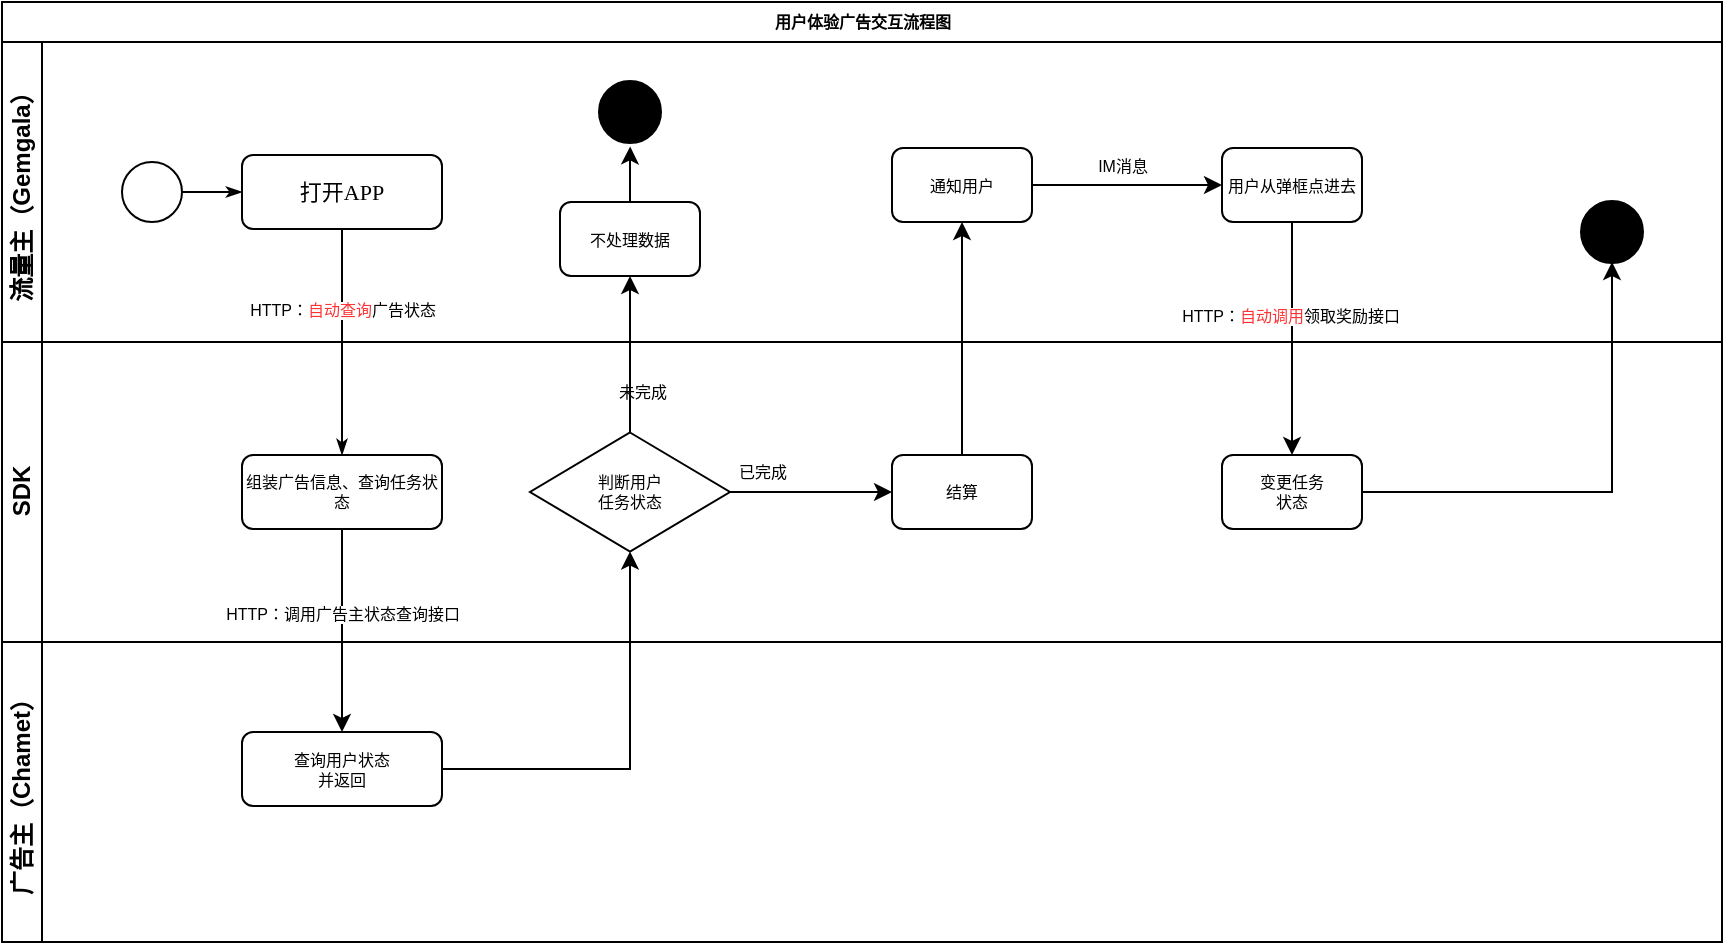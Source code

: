 <mxfile version="20.4.1" type="github">
  <diagram name="Page-1" id="c7488fd3-1785-93aa-aadb-54a6760d102a">
    <mxGraphModel dx="1289" dy="781" grid="1" gridSize="10" guides="1" tooltips="1" connect="1" arrows="1" fold="1" page="1" pageScale="1" pageWidth="1100" pageHeight="850" background="none" math="0" shadow="0">
      <root>
        <mxCell id="0" />
        <mxCell id="1" parent="0" />
        <mxCell id="2b4e8129b02d487f-1" value="用户体验广告交互流程图" style="swimlane;html=1;childLayout=stackLayout;horizontal=1;startSize=20;horizontalStack=0;rounded=0;shadow=0;labelBackgroundColor=none;strokeWidth=1;fontFamily=Verdana;fontSize=8;align=center;" parent="1" vertex="1">
          <mxGeometry x="70" y="60" width="860" height="470" as="geometry" />
        </mxCell>
        <mxCell id="2b4e8129b02d487f-2" value="流量主（Gemgala）" style="swimlane;html=1;startSize=20;horizontal=0;" parent="2b4e8129b02d487f-1" vertex="1">
          <mxGeometry y="20" width="860" height="150" as="geometry" />
        </mxCell>
        <mxCell id="2b4e8129b02d487f-18" style="edgeStyle=orthogonalEdgeStyle;rounded=0;html=1;labelBackgroundColor=none;startArrow=none;startFill=0;startSize=5;endArrow=classicThin;endFill=1;endSize=5;jettySize=auto;orthogonalLoop=1;strokeWidth=1;fontFamily=Verdana;fontSize=8" parent="2b4e8129b02d487f-2" source="2b4e8129b02d487f-5" target="2b4e8129b02d487f-6" edge="1">
          <mxGeometry relative="1" as="geometry" />
        </mxCell>
        <mxCell id="2b4e8129b02d487f-5" value="" style="ellipse;whiteSpace=wrap;html=1;rounded=0;shadow=0;labelBackgroundColor=none;strokeWidth=1;fontFamily=Verdana;fontSize=8;align=center;" parent="2b4e8129b02d487f-2" vertex="1">
          <mxGeometry x="60" y="60" width="30" height="30" as="geometry" />
        </mxCell>
        <mxCell id="2b4e8129b02d487f-6" value="&lt;font style=&quot;font-size: 11px;&quot;&gt;打开APP&lt;/font&gt;" style="rounded=1;whiteSpace=wrap;html=1;shadow=0;labelBackgroundColor=none;strokeWidth=1;fontFamily=Verdana;fontSize=8;align=center;" parent="2b4e8129b02d487f-2" vertex="1">
          <mxGeometry x="120" y="56.5" width="100" height="37" as="geometry" />
        </mxCell>
        <mxCell id="_rvxxKRfaDbZ1rV0Di5T-24" style="edgeStyle=orthogonalEdgeStyle;rounded=0;orthogonalLoop=1;jettySize=auto;html=1;exitX=1;exitY=0.5;exitDx=0;exitDy=0;fontSize=8;" parent="2b4e8129b02d487f-2" source="2b4e8129b02d487f-9" target="_rvxxKRfaDbZ1rV0Di5T-23" edge="1">
          <mxGeometry relative="1" as="geometry" />
        </mxCell>
        <mxCell id="2b4e8129b02d487f-9" value="通知用户" style="rounded=1;whiteSpace=wrap;html=1;shadow=0;labelBackgroundColor=none;strokeWidth=1;fontFamily=Verdana;fontSize=8;align=center;" parent="2b4e8129b02d487f-2" vertex="1">
          <mxGeometry x="445" y="53.0" width="70" height="37" as="geometry" />
        </mxCell>
        <mxCell id="_rvxxKRfaDbZ1rV0Di5T-17" value="" style="ellipse;whiteSpace=wrap;html=1;rounded=0;shadow=0;labelBackgroundColor=none;strokeWidth=2;fontFamily=Verdana;fontSize=8;align=center;fillColor=#000000;" parent="2b4e8129b02d487f-2" vertex="1">
          <mxGeometry x="299" y="20" width="30" height="30" as="geometry" />
        </mxCell>
        <mxCell id="_rvxxKRfaDbZ1rV0Di5T-19" style="edgeStyle=orthogonalEdgeStyle;rounded=0;orthogonalLoop=1;jettySize=auto;html=1;entryX=0.503;entryY=1.073;entryDx=0;entryDy=0;entryPerimeter=0;fontSize=8;" parent="2b4e8129b02d487f-2" source="_rvxxKRfaDbZ1rV0Di5T-18" target="_rvxxKRfaDbZ1rV0Di5T-17" edge="1">
          <mxGeometry relative="1" as="geometry" />
        </mxCell>
        <mxCell id="_rvxxKRfaDbZ1rV0Di5T-18" value="不处理数据" style="rounded=1;whiteSpace=wrap;html=1;shadow=0;labelBackgroundColor=none;strokeWidth=1;fontFamily=Verdana;fontSize=8;align=center;" parent="2b4e8129b02d487f-2" vertex="1">
          <mxGeometry x="279" y="80.0" width="70" height="37" as="geometry" />
        </mxCell>
        <mxCell id="_rvxxKRfaDbZ1rV0Di5T-23" value="用户从弹框点进去" style="rounded=1;whiteSpace=wrap;html=1;shadow=0;labelBackgroundColor=none;strokeWidth=1;fontFamily=Verdana;fontSize=8;align=center;" parent="2b4e8129b02d487f-2" vertex="1">
          <mxGeometry x="610" y="53" width="70" height="37" as="geometry" />
        </mxCell>
        <mxCell id="_rvxxKRfaDbZ1rV0Di5T-25" value="IM消息" style="text;html=1;align=center;verticalAlign=middle;resizable=0;points=[];autosize=1;strokeColor=none;fillColor=none;fontSize=8;" parent="2b4e8129b02d487f-2" vertex="1">
          <mxGeometry x="530" y="46.5" width="60" height="30" as="geometry" />
        </mxCell>
        <mxCell id="9M2x1RLsv_Iyux-qlZZT-4" value="" style="ellipse;whiteSpace=wrap;html=1;rounded=0;shadow=0;labelBackgroundColor=none;strokeWidth=2;fontFamily=Verdana;fontSize=8;align=center;fillColor=#000000;" vertex="1" parent="2b4e8129b02d487f-2">
          <mxGeometry x="790" y="80" width="30" height="30" as="geometry" />
        </mxCell>
        <mxCell id="2b4e8129b02d487f-3" value="SDK" style="swimlane;html=1;startSize=20;horizontal=0;" parent="2b4e8129b02d487f-1" vertex="1">
          <mxGeometry y="170" width="860" height="150" as="geometry" />
        </mxCell>
        <mxCell id="2b4e8129b02d487f-12" value="组装广告信息、查询任务状态" style="rounded=1;whiteSpace=wrap;html=1;shadow=0;labelBackgroundColor=none;strokeWidth=1;fontFamily=Verdana;fontSize=8;align=center;" parent="2b4e8129b02d487f-3" vertex="1">
          <mxGeometry x="120" y="56.5" width="100" height="37" as="geometry" />
        </mxCell>
        <mxCell id="_rvxxKRfaDbZ1rV0Di5T-11" value="判断用户&lt;br&gt;任务状态" style="strokeWidth=1;html=1;shape=mxgraph.flowchart.decision;whiteSpace=wrap;rounded=1;shadow=0;labelBackgroundColor=none;fontFamily=Verdana;fontSize=8;align=center;" parent="2b4e8129b02d487f-3" vertex="1">
          <mxGeometry x="264" y="45.25" width="100" height="59.5" as="geometry" />
        </mxCell>
        <mxCell id="_rvxxKRfaDbZ1rV0Di5T-10" value="未完成" style="text;html=1;align=center;verticalAlign=middle;resizable=0;points=[];autosize=1;strokeColor=none;fillColor=none;fontSize=8;" parent="2b4e8129b02d487f-3" vertex="1">
          <mxGeometry x="290" y="10" width="60" height="30" as="geometry" />
        </mxCell>
        <mxCell id="_rvxxKRfaDbZ1rV0Di5T-21" value="已完成" style="text;html=1;align=center;verticalAlign=middle;resizable=0;points=[];autosize=1;strokeColor=none;fillColor=none;fontSize=8;" parent="2b4e8129b02d487f-3" vertex="1">
          <mxGeometry x="350" y="50" width="60" height="30" as="geometry" />
        </mxCell>
        <mxCell id="_rvxxKRfaDbZ1rV0Di5T-26" value="结算" style="rounded=1;whiteSpace=wrap;html=1;shadow=0;labelBackgroundColor=none;strokeWidth=1;fontFamily=Verdana;fontSize=8;align=center;" parent="2b4e8129b02d487f-3" vertex="1">
          <mxGeometry x="445" y="56.5" width="70" height="37" as="geometry" />
        </mxCell>
        <mxCell id="_rvxxKRfaDbZ1rV0Di5T-20" style="edgeStyle=orthogonalEdgeStyle;rounded=0;orthogonalLoop=1;jettySize=auto;html=1;exitX=1;exitY=0.5;exitDx=0;exitDy=0;exitPerimeter=0;entryX=0;entryY=0.5;entryDx=0;entryDy=0;fontSize=8;" parent="2b4e8129b02d487f-3" source="_rvxxKRfaDbZ1rV0Di5T-11" target="_rvxxKRfaDbZ1rV0Di5T-26" edge="1">
          <mxGeometry relative="1" as="geometry" />
        </mxCell>
        <mxCell id="9M2x1RLsv_Iyux-qlZZT-1" value="变更任务&lt;br&gt;状态" style="rounded=1;whiteSpace=wrap;html=1;shadow=0;labelBackgroundColor=none;strokeWidth=1;fontFamily=Verdana;fontSize=8;align=center;" vertex="1" parent="2b4e8129b02d487f-3">
          <mxGeometry x="610" y="56.5" width="70" height="37" as="geometry" />
        </mxCell>
        <mxCell id="2b4e8129b02d487f-24" style="edgeStyle=orthogonalEdgeStyle;rounded=0;html=1;labelBackgroundColor=none;startArrow=none;startFill=0;startSize=5;endArrow=classicThin;endFill=1;endSize=5;jettySize=auto;orthogonalLoop=1;strokeWidth=1;fontFamily=Verdana;fontSize=8" parent="2b4e8129b02d487f-1" source="2b4e8129b02d487f-6" target="2b4e8129b02d487f-12" edge="1">
          <mxGeometry relative="1" as="geometry">
            <Array as="points">
              <mxPoint x="170" y="190" />
              <mxPoint x="170" y="190" />
            </Array>
          </mxGeometry>
        </mxCell>
        <mxCell id="_rvxxKRfaDbZ1rV0Di5T-3" value="HTTP：&lt;font color=&quot;#ff3333&quot;&gt;自动查询&lt;/font&gt;广告状态" style="edgeLabel;html=1;align=center;verticalAlign=middle;resizable=0;points=[];fontSize=8;" parent="2b4e8129b02d487f-24" vertex="1" connectable="0">
          <mxGeometry x="-0.286" relative="1" as="geometry">
            <mxPoint as="offset" />
          </mxGeometry>
        </mxCell>
        <mxCell id="_rvxxKRfaDbZ1rV0Di5T-9" style="edgeStyle=orthogonalEdgeStyle;rounded=0;orthogonalLoop=1;jettySize=auto;html=1;exitX=0.5;exitY=0;exitDx=0;exitDy=0;exitPerimeter=0;fontSize=8;" parent="2b4e8129b02d487f-1" source="_rvxxKRfaDbZ1rV0Di5T-11" target="_rvxxKRfaDbZ1rV0Di5T-18" edge="1">
          <mxGeometry relative="1" as="geometry">
            <mxPoint x="220" y="410.25" as="sourcePoint" />
            <mxPoint x="314" y="140" as="targetPoint" />
          </mxGeometry>
        </mxCell>
        <mxCell id="_rvxxKRfaDbZ1rV0Di5T-14" style="edgeStyle=orthogonalEdgeStyle;rounded=0;orthogonalLoop=1;jettySize=auto;html=1;fontSize=8;" parent="2b4e8129b02d487f-1" source="2b4e8129b02d487f-12" target="_rvxxKRfaDbZ1rV0Di5T-4" edge="1">
          <mxGeometry relative="1" as="geometry" />
        </mxCell>
        <mxCell id="_rvxxKRfaDbZ1rV0Di5T-15" value="HTTP：调用广告主状态查询接口" style="edgeLabel;html=1;align=center;verticalAlign=middle;resizable=0;points=[];fontSize=8;" parent="_rvxxKRfaDbZ1rV0Di5T-14" vertex="1" connectable="0">
          <mxGeometry x="-0.16" relative="1" as="geometry">
            <mxPoint as="offset" />
          </mxGeometry>
        </mxCell>
        <mxCell id="2b4e8129b02d487f-4" value="广告主（Chamet）" style="swimlane;html=1;startSize=20;horizontal=0;" parent="2b4e8129b02d487f-1" vertex="1">
          <mxGeometry y="320" width="860" height="150" as="geometry" />
        </mxCell>
        <mxCell id="_rvxxKRfaDbZ1rV0Di5T-4" value="查询用户状态&lt;br&gt;并返回" style="rounded=1;whiteSpace=wrap;html=1;shadow=0;labelBackgroundColor=none;strokeWidth=1;fontFamily=Verdana;fontSize=8;align=center;" parent="2b4e8129b02d487f-4" vertex="1">
          <mxGeometry x="120" y="45" width="100" height="37" as="geometry" />
        </mxCell>
        <mxCell id="_rvxxKRfaDbZ1rV0Di5T-16" style="edgeStyle=orthogonalEdgeStyle;rounded=0;orthogonalLoop=1;jettySize=auto;html=1;entryX=0.5;entryY=1;entryDx=0;entryDy=0;entryPerimeter=0;fontSize=8;" parent="2b4e8129b02d487f-1" source="_rvxxKRfaDbZ1rV0Di5T-4" target="_rvxxKRfaDbZ1rV0Di5T-11" edge="1">
          <mxGeometry relative="1" as="geometry" />
        </mxCell>
        <mxCell id="_rvxxKRfaDbZ1rV0Di5T-27" style="edgeStyle=orthogonalEdgeStyle;rounded=0;orthogonalLoop=1;jettySize=auto;html=1;exitX=0.5;exitY=0;exitDx=0;exitDy=0;fontSize=8;" parent="2b4e8129b02d487f-1" source="_rvxxKRfaDbZ1rV0Di5T-26" target="2b4e8129b02d487f-9" edge="1">
          <mxGeometry relative="1" as="geometry" />
        </mxCell>
        <mxCell id="9M2x1RLsv_Iyux-qlZZT-2" style="edgeStyle=orthogonalEdgeStyle;rounded=0;orthogonalLoop=1;jettySize=auto;html=1;exitX=0.5;exitY=1;exitDx=0;exitDy=0;fontSize=8;" edge="1" parent="2b4e8129b02d487f-1" source="_rvxxKRfaDbZ1rV0Di5T-23" target="9M2x1RLsv_Iyux-qlZZT-1">
          <mxGeometry relative="1" as="geometry" />
        </mxCell>
        <mxCell id="9M2x1RLsv_Iyux-qlZZT-3" value="HTTP：&lt;font color=&quot;#ff3333&quot;&gt;自动调用&lt;/font&gt;领取奖励接口" style="edgeLabel;html=1;align=center;verticalAlign=middle;resizable=0;points=[];fontSize=8;" vertex="1" connectable="0" parent="9M2x1RLsv_Iyux-qlZZT-2">
          <mxGeometry x="-0.193" y="-1" relative="1" as="geometry">
            <mxPoint as="offset" />
          </mxGeometry>
        </mxCell>
        <mxCell id="9M2x1RLsv_Iyux-qlZZT-5" style="edgeStyle=orthogonalEdgeStyle;rounded=0;orthogonalLoop=1;jettySize=auto;html=1;exitX=1;exitY=0.5;exitDx=0;exitDy=0;fontSize=8;fontColor=#FF3333;" edge="1" parent="2b4e8129b02d487f-1" source="9M2x1RLsv_Iyux-qlZZT-1" target="9M2x1RLsv_Iyux-qlZZT-4">
          <mxGeometry relative="1" as="geometry" />
        </mxCell>
      </root>
    </mxGraphModel>
  </diagram>
</mxfile>
